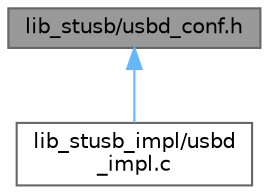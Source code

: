digraph "lib_stusb/usbd_conf.h"
{
 // LATEX_PDF_SIZE
  bgcolor="transparent";
  edge [fontname=Helvetica,fontsize=10,labelfontname=Helvetica,labelfontsize=10];
  node [fontname=Helvetica,fontsize=10,shape=box,height=0.2,width=0.4];
  Node1 [label="lib_stusb/usbd_conf.h",height=0.2,width=0.4,color="gray40", fillcolor="grey60", style="filled", fontcolor="black",tooltip=": Header for usbd_conf file."];
  Node1 -> Node2 [dir="back",color="steelblue1",style="solid"];
  Node2 [label="lib_stusb_impl/usbd\l_impl.c",height=0.2,width=0.4,color="grey40", fillcolor="white", style="filled",URL="$usbd__impl_8c.html",tooltip="This file provides the HID core functions."];
}
